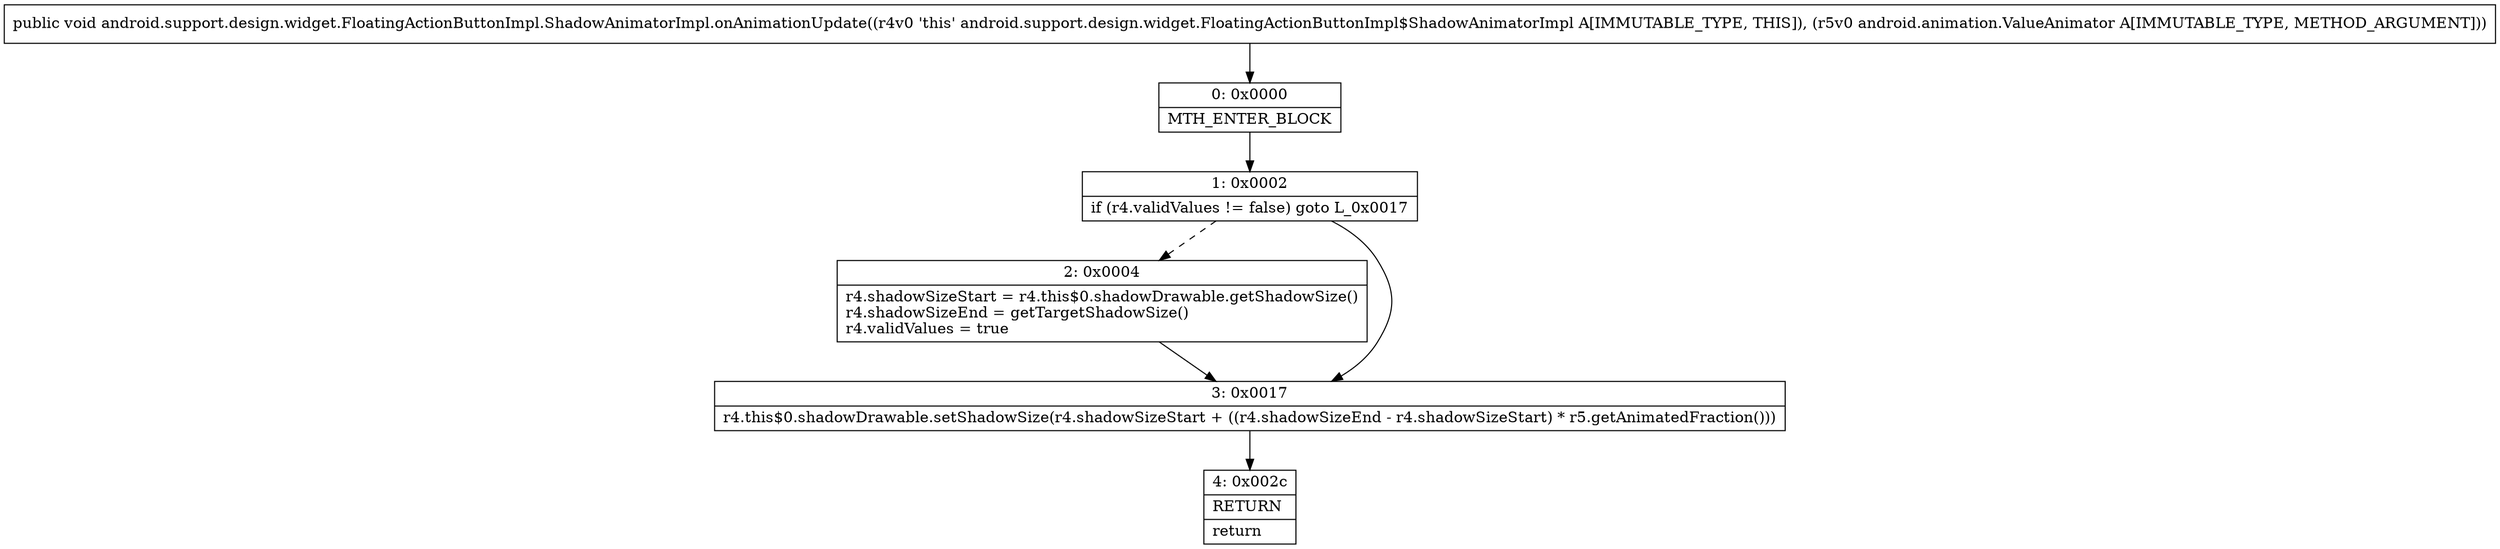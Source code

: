 digraph "CFG forandroid.support.design.widget.FloatingActionButtonImpl.ShadowAnimatorImpl.onAnimationUpdate(Landroid\/animation\/ValueAnimator;)V" {
Node_0 [shape=record,label="{0\:\ 0x0000|MTH_ENTER_BLOCK\l}"];
Node_1 [shape=record,label="{1\:\ 0x0002|if (r4.validValues != false) goto L_0x0017\l}"];
Node_2 [shape=record,label="{2\:\ 0x0004|r4.shadowSizeStart = r4.this$0.shadowDrawable.getShadowSize()\lr4.shadowSizeEnd = getTargetShadowSize()\lr4.validValues = true\l}"];
Node_3 [shape=record,label="{3\:\ 0x0017|r4.this$0.shadowDrawable.setShadowSize(r4.shadowSizeStart + ((r4.shadowSizeEnd \- r4.shadowSizeStart) * r5.getAnimatedFraction()))\l}"];
Node_4 [shape=record,label="{4\:\ 0x002c|RETURN\l|return\l}"];
MethodNode[shape=record,label="{public void android.support.design.widget.FloatingActionButtonImpl.ShadowAnimatorImpl.onAnimationUpdate((r4v0 'this' android.support.design.widget.FloatingActionButtonImpl$ShadowAnimatorImpl A[IMMUTABLE_TYPE, THIS]), (r5v0 android.animation.ValueAnimator A[IMMUTABLE_TYPE, METHOD_ARGUMENT])) }"];
MethodNode -> Node_0;
Node_0 -> Node_1;
Node_1 -> Node_2[style=dashed];
Node_1 -> Node_3;
Node_2 -> Node_3;
Node_3 -> Node_4;
}

